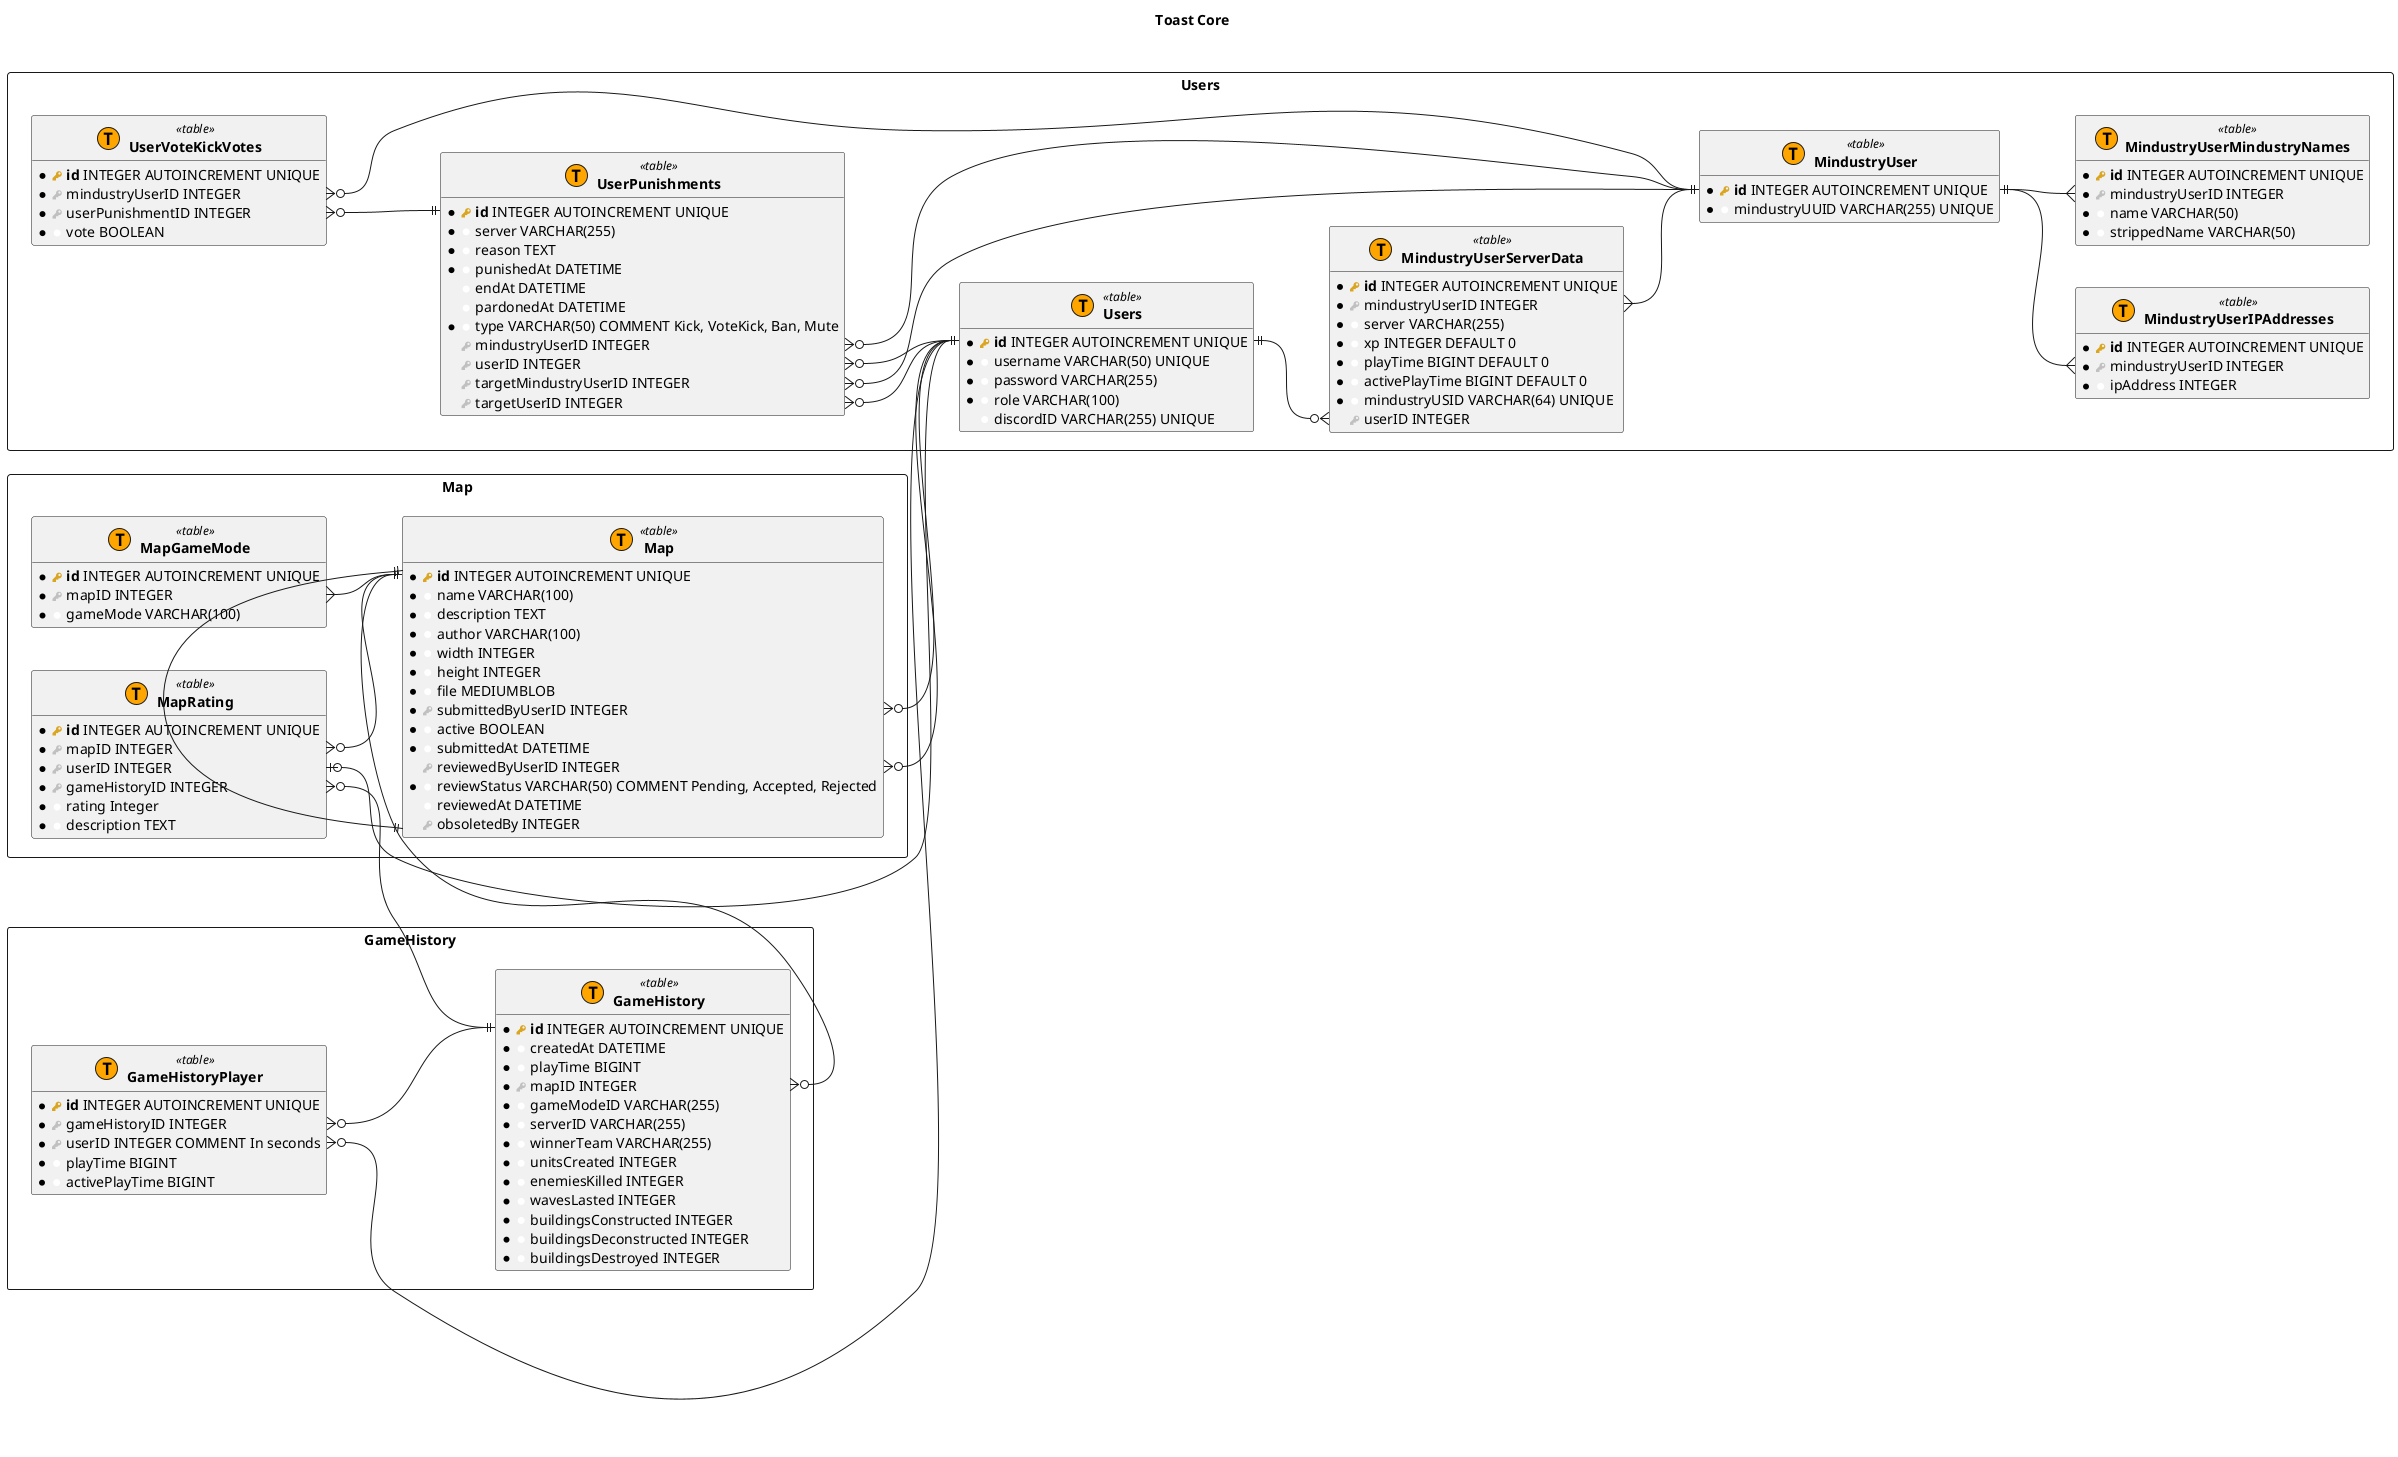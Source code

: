 @startuml

hide empty methods

!procedure $schema($name)
package "$name" as $name <<Rectangle>>
!endprocedure

!procedure $table($name)
entity "<b>$name</b>" as $name << (T, Orange) table >>
!endprocedure

!procedure $view($name)
entity "<b>$name</b>" as $name << (V, Aquamarine) view >>
!endprocedure

!procedure $pk($name)
<color:#GoldenRod><&key></color> <b>$name</b>
!endprocedure

!procedure $fk($name)
<color:#Silver><&key></color> $name
!endprocedure

!procedure $column($name)
{field} <color:#White><&media-record></color> $name
!endprocedure

title "Toast Core"

left to right direction

$schema("Users") {
    $table("Users") {
        * $pk("id") INTEGER AUTOINCREMENT UNIQUE
        * $column("username") VARCHAR(50) UNIQUE
        * $column("password") VARCHAR(255)
        * $column("role") VARCHAR(100)
          $column("discordID") VARCHAR(255) UNIQUE
    }

    $table("MindustryUserServerData") {
        * $pk("id") INTEGER AUTOINCREMENT UNIQUE
        * $fk("mindustryUserID") INTEGER
        * $column("server") VARCHAR(255)
        * $column("xp") INTEGER DEFAULT 0
        * $column("playTime") BIGINT DEFAULT 0
        * $column("activePlayTime") BIGINT DEFAULT 0
        * $column("mindustryUSID") VARCHAR(64) UNIQUE
          $fk("userID") INTEGER
    }

    $table("MindustryUser") {
        * $pk("id") INTEGER AUTOINCREMENT UNIQUE
        * $column("mindustryUUID") VARCHAR(255) UNIQUE
    }

    $table("MindustryUserIPAddresses") {
        * $pk("id") INTEGER AUTOINCREMENT UNIQUE
        * $fk("mindustryUserID") INTEGER
        * $column("ipAddress") INTEGER
    }

    $table("MindustryUserMindustryNames") {
        * $pk("id") INTEGER AUTOINCREMENT UNIQUE
        * $fk("mindustryUserID") INTEGER
        * $column("name") VARCHAR(50)
        * $column("strippedName") VARCHAR(50)
    }

    $table("UserPunishments") {
        * $pk("id") INTEGER AUTOINCREMENT UNIQUE
        * $column("server") VARCHAR(255)
        * $column("reason") TEXT
        * $column("punishedAt") DATETIME
          $column("endAt") DATETIME
          $column("pardonedAt") DATETIME
        * $column("type") VARCHAR(50) COMMENT Kick, VoteKick, Ban, Mute
          $fk("mindustryUserID") INTEGER
          $fk("userID") INTEGER
          $fk("targetMindustryUserID") INTEGER
          $fk("targetUserID") INTEGER
    }
    $table("UserVoteKickVotes") {
        * $pk("id") INTEGER AUTOINCREMENT UNIQUE
        * $fk("mindustryUserID") INTEGER
        * $fk("userPunishmentID") INTEGER
        * $column("vote") BOOLEAN
    }

    Users::id ||--o{ MindustryUserServerData::userID
    MindustryUserServerData::mindustryUserID }--|| MindustryUser::id

    MindustryUser::id ||--{ MindustryUserIPAddresses::mindustryUserID
    MindustryUser::id ||--{ MindustryUserMindustryNames::mindustryUserID

    UserPunishments::userID }o--|| Users::id
    UserPunishments::mindustryUserID }o--|| MindustryUser::id
    UserPunishments::targetUserID }o--|| Users::id
    UserPunishments::targetMindustryUserID }o--|| MindustryUser::id

    UserVoteKickVotes::userPunishmentID }o--|| UserPunishments::id
    UserVoteKickVotes::mindustryUserID }o--|| MindustryUser::id
}

$schema("Map") {
    $table("Map") {
        * $pk("id") INTEGER AUTOINCREMENT UNIQUE
        * $column("name") VARCHAR(100)
        * $column("description") TEXT
        * $column("author") VARCHAR(100)
        * $column("width") INTEGER
        * $column("height") INTEGER
        * $column("file") MEDIUMBLOB
        * $fk("submittedByUserID") INTEGER
        * $column("active") BOOLEAN
        * $column("submittedAt") DATETIME
          $fk("reviewedByUserID") INTEGER
        * $column("reviewStatus") VARCHAR(50) COMMENT Pending, Accepted, Rejected
          $column("reviewedAt") DATETIME
          $fk("obsoletedBy") INTEGER
    }

    $table("MapGameMode") {
        * $pk("id") INTEGER AUTOINCREMENT UNIQUE
        * $fk("mapID") INTEGER
        * $column("gameMode") VARCHAR(100)
    }

    $table("MapRating") {
        * $pk("id") INTEGER AUTOINCREMENT UNIQUE
        * $fk("mapID") INTEGER
        * $fk("userID") INTEGER
        * $fk("gameHistoryID") INTEGER
        * $column("rating") Integer
        * $column("description") TEXT
    }

    Map::submittedByUserID }o--|| Users.Users::id
    Map::reviewedByUserID }o--|| Users.Users::id
    Map::obsoletedBy ||--|| Map::id
    MapRating::mapID }o--|| Map::id
    MapRating::userID |o--|| Users.Users::id

    MapGameMode::mapID }--|| Map::id
}

$schema("GameHistory") {
    $table("GameHistory") {
        * $pk("id") INTEGER AUTOINCREMENT UNIQUE
        * $column("createdAt") DATETIME
        * $column("playTime") BIGINT
        * $fk("mapID") INTEGER
        * $column("gameModeID") VARCHAR(255)
        * $column("serverID") VARCHAR(255)
        * $column("winnerTeam") VARCHAR(255)
        * $column("unitsCreated") INTEGER
        * $column("enemiesKilled") INTEGER
        * $column("wavesLasted") INTEGER
        * $column("buildingsConstructed") INTEGER
        * $column("buildingsDeconstructed") INTEGER
        * $column("buildingsDestroyed") INTEGER
    }

    $table("GameHistoryPlayer") {
        * $pk("id") INTEGER AUTOINCREMENT UNIQUE
        * $fk("gameHistoryID") INTEGER
        * $fk("userID") INTEGER COMMENT In seconds
        * $column("playTime") BIGINT
        * $column("activePlayTime") BIGINT
    }

    GameHistoryPlayer::gameHistoryID }o--|| GameHistory::id
    GameHistoryPlayer::userID }o--|| Users.Users::id
    GameHistory::mapID }o--|| Map.Map::id
}

Map.MapRating::gameHistoryID }o--|| GameHistory.GameHistory::id

@enduml